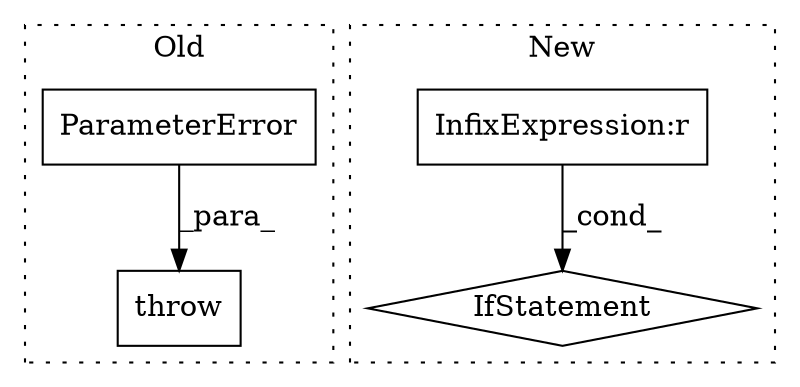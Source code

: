 digraph G {
subgraph cluster0 {
1 [label="ParameterError" a="32" s="1401,1489" l="15,1" shape="box"];
4 [label="throw" a="53" s="1395" l="6" shape="box"];
label = "Old";
style="dotted";
}
subgraph cluster1 {
2 [label="IfStatement" a="25" s="1186,1230" l="4,2" shape="diamond"];
3 [label="InfixExpression:r" a="27" s="1195" l="4" shape="box"];
label = "New";
style="dotted";
}
1 -> 4 [label="_para_"];
3 -> 2 [label="_cond_"];
}